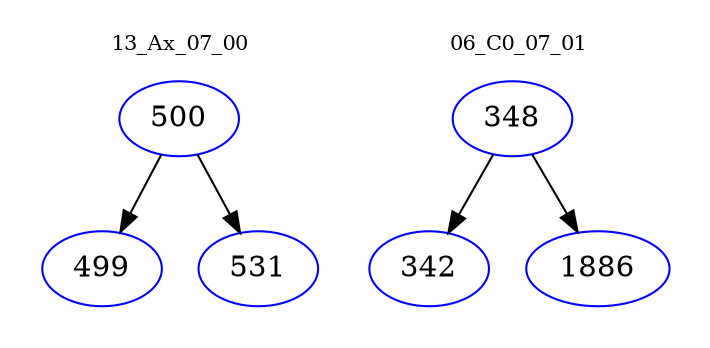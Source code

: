 digraph{
subgraph cluster_0 {
color = white
label = "13_Ax_07_00";
fontsize=10;
T0_500 [label="500", color="blue"]
T0_500 -> T0_499 [color="black"]
T0_499 [label="499", color="blue"]
T0_500 -> T0_531 [color="black"]
T0_531 [label="531", color="blue"]
}
subgraph cluster_1 {
color = white
label = "06_C0_07_01";
fontsize=10;
T1_348 [label="348", color="blue"]
T1_348 -> T1_342 [color="black"]
T1_342 [label="342", color="blue"]
T1_348 -> T1_1886 [color="black"]
T1_1886 [label="1886", color="blue"]
}
}

